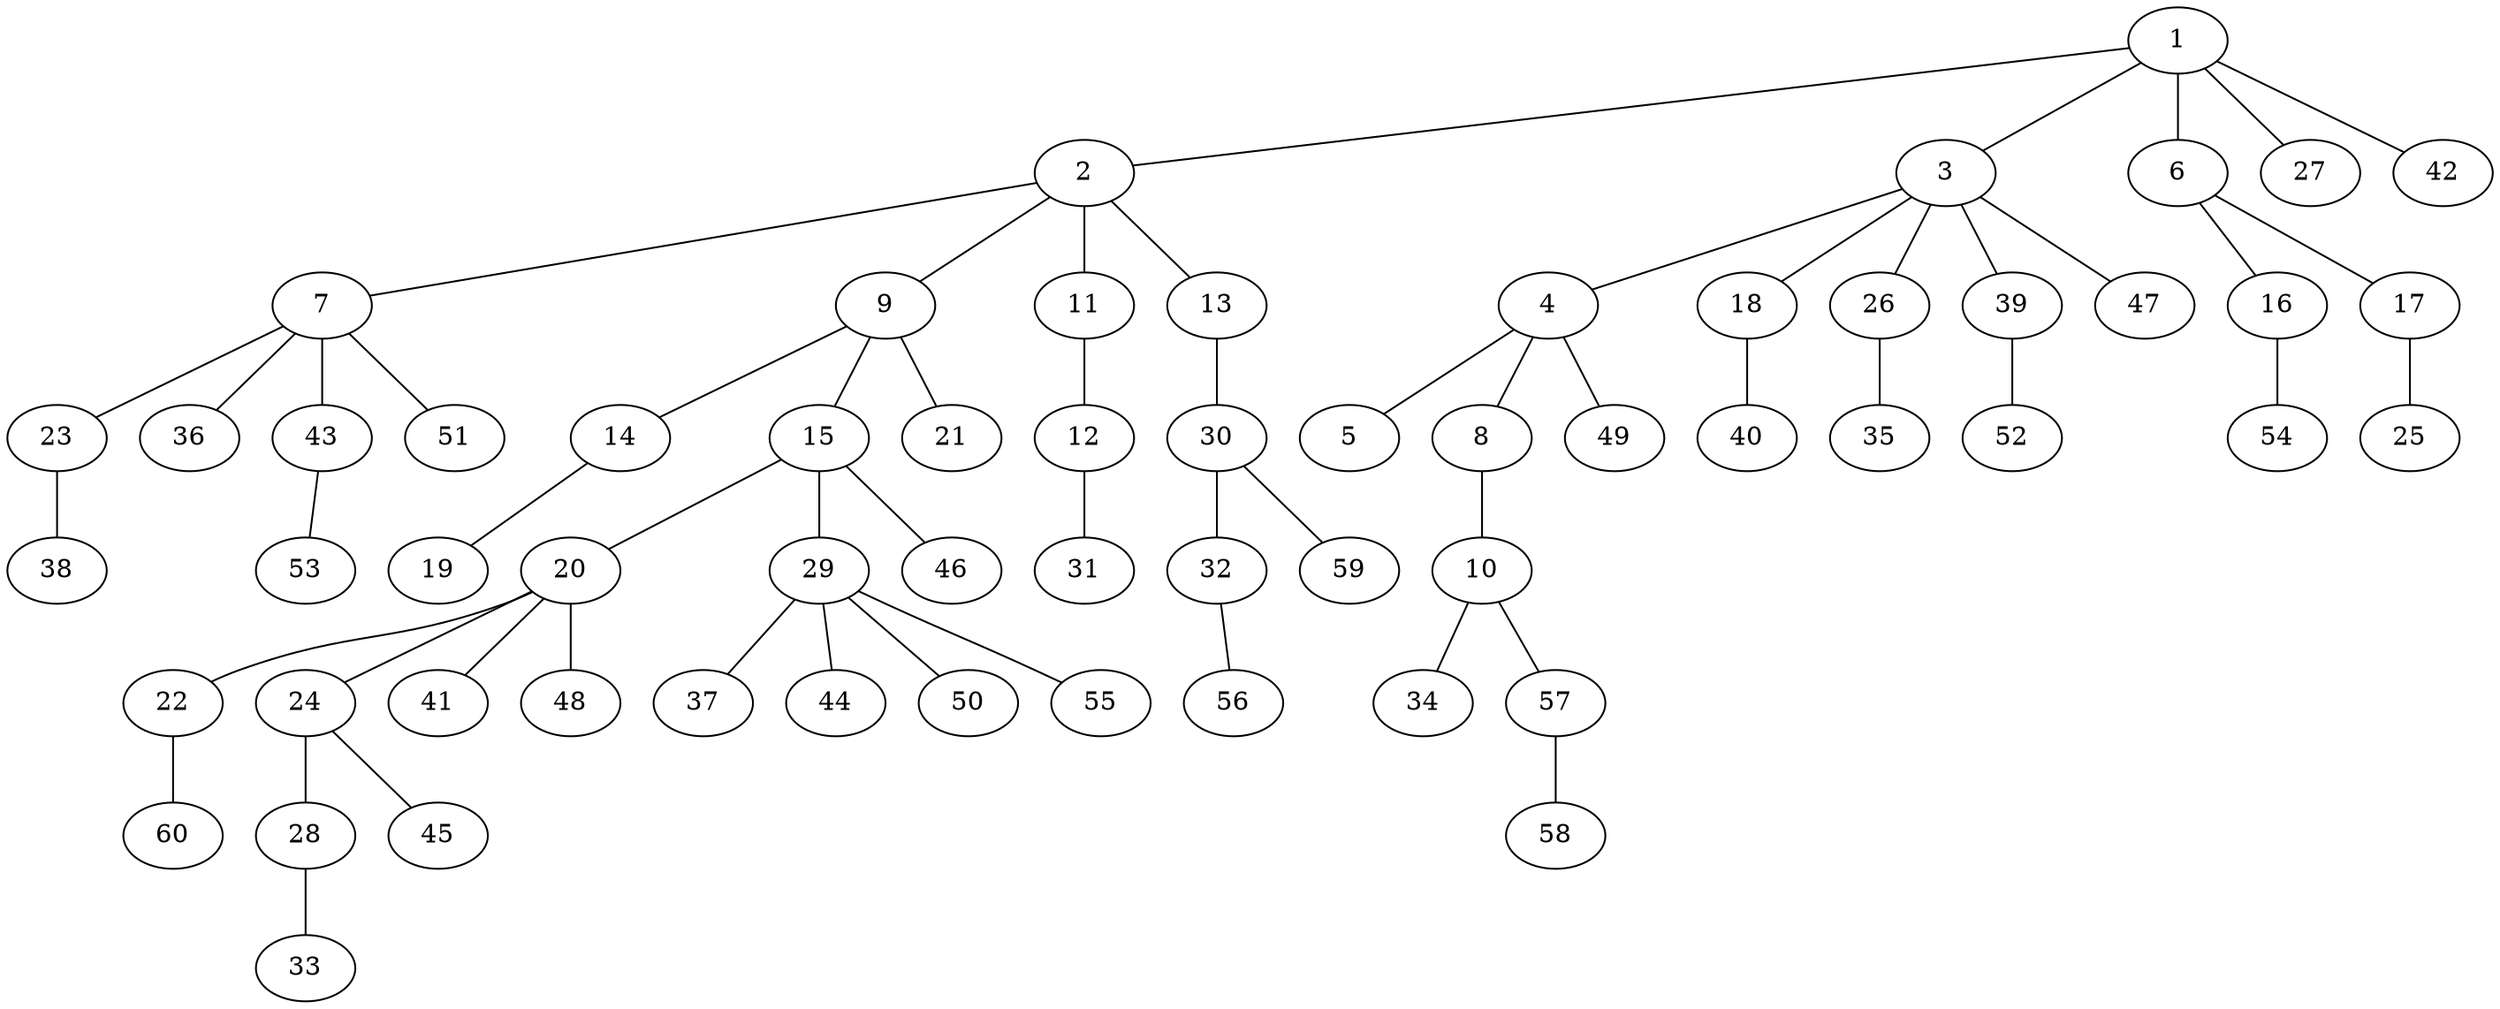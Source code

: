 graph graphname {1--2
1--3
1--6
1--27
1--42
2--7
2--9
2--11
2--13
3--4
3--18
3--26
3--39
3--47
4--5
4--8
4--49
6--16
6--17
7--23
7--36
7--43
7--51
8--10
9--14
9--15
9--21
10--34
10--57
11--12
12--31
13--30
14--19
15--20
15--29
15--46
16--54
17--25
18--40
20--22
20--24
20--41
20--48
22--60
23--38
24--28
24--45
26--35
28--33
29--37
29--44
29--50
29--55
30--32
30--59
32--56
39--52
43--53
57--58
}